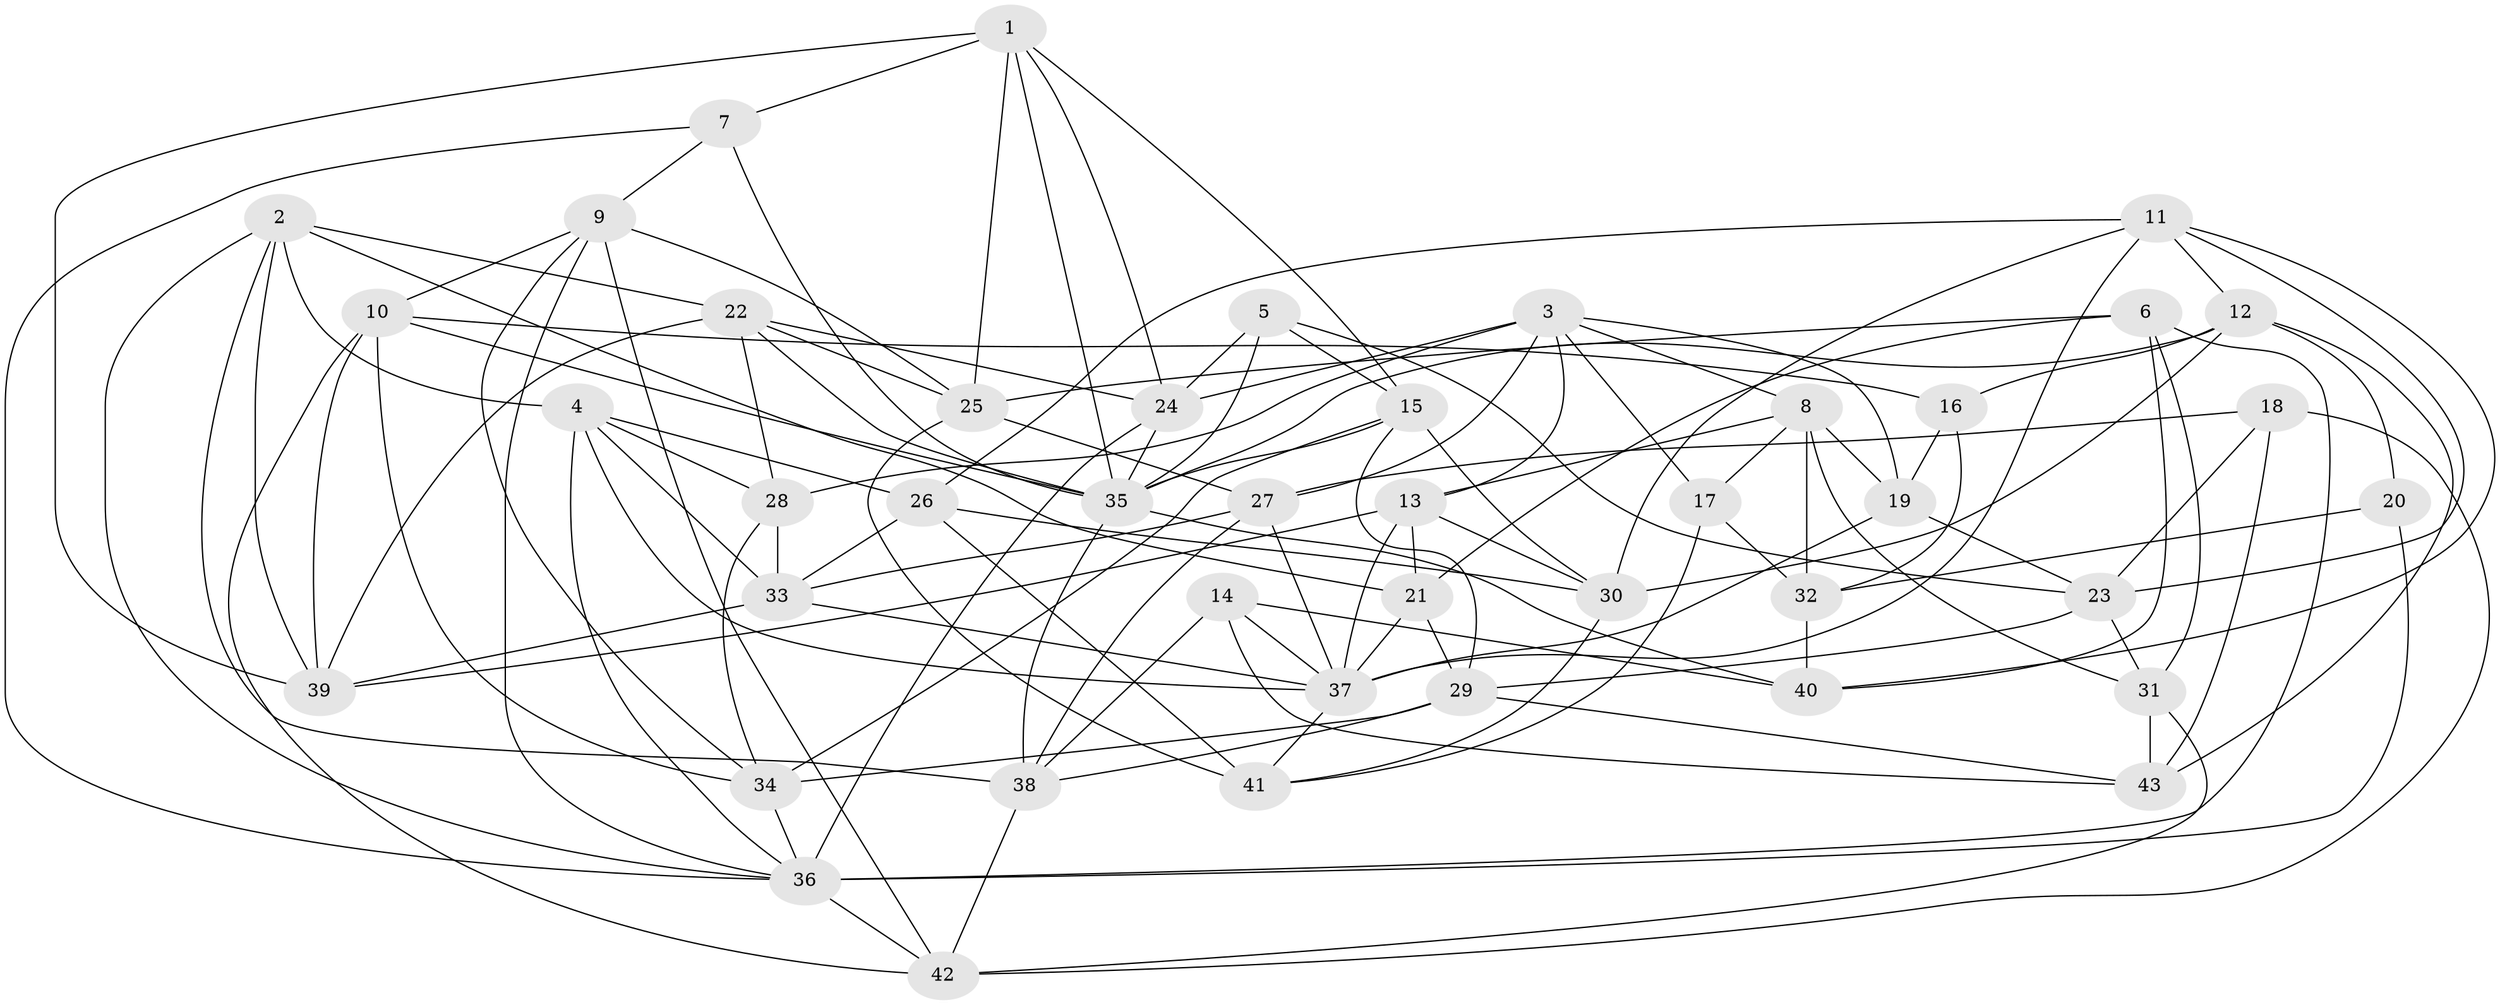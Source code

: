 // original degree distribution, {4: 1.0}
// Generated by graph-tools (version 1.1) at 2025/27/03/09/25 03:27:00]
// undirected, 43 vertices, 122 edges
graph export_dot {
graph [start="1"]
  node [color=gray90,style=filled];
  1;
  2;
  3;
  4;
  5;
  6;
  7;
  8;
  9;
  10;
  11;
  12;
  13;
  14;
  15;
  16;
  17;
  18;
  19;
  20;
  21;
  22;
  23;
  24;
  25;
  26;
  27;
  28;
  29;
  30;
  31;
  32;
  33;
  34;
  35;
  36;
  37;
  38;
  39;
  40;
  41;
  42;
  43;
  1 -- 7 [weight=1.0];
  1 -- 15 [weight=1.0];
  1 -- 24 [weight=1.0];
  1 -- 25 [weight=1.0];
  1 -- 35 [weight=1.0];
  1 -- 39 [weight=1.0];
  2 -- 4 [weight=1.0];
  2 -- 21 [weight=1.0];
  2 -- 22 [weight=1.0];
  2 -- 36 [weight=1.0];
  2 -- 38 [weight=1.0];
  2 -- 39 [weight=1.0];
  3 -- 8 [weight=1.0];
  3 -- 13 [weight=1.0];
  3 -- 17 [weight=1.0];
  3 -- 19 [weight=1.0];
  3 -- 24 [weight=1.0];
  3 -- 27 [weight=1.0];
  3 -- 28 [weight=2.0];
  4 -- 26 [weight=1.0];
  4 -- 28 [weight=1.0];
  4 -- 33 [weight=1.0];
  4 -- 36 [weight=1.0];
  4 -- 37 [weight=1.0];
  5 -- 15 [weight=1.0];
  5 -- 23 [weight=1.0];
  5 -- 24 [weight=1.0];
  5 -- 35 [weight=1.0];
  6 -- 21 [weight=2.0];
  6 -- 25 [weight=1.0];
  6 -- 31 [weight=1.0];
  6 -- 36 [weight=1.0];
  6 -- 40 [weight=1.0];
  7 -- 9 [weight=1.0];
  7 -- 35 [weight=1.0];
  7 -- 36 [weight=1.0];
  8 -- 13 [weight=1.0];
  8 -- 17 [weight=1.0];
  8 -- 19 [weight=1.0];
  8 -- 31 [weight=1.0];
  8 -- 32 [weight=1.0];
  9 -- 10 [weight=1.0];
  9 -- 25 [weight=1.0];
  9 -- 34 [weight=1.0];
  9 -- 36 [weight=1.0];
  9 -- 42 [weight=1.0];
  10 -- 16 [weight=1.0];
  10 -- 34 [weight=1.0];
  10 -- 35 [weight=1.0];
  10 -- 39 [weight=1.0];
  10 -- 42 [weight=1.0];
  11 -- 12 [weight=1.0];
  11 -- 23 [weight=1.0];
  11 -- 26 [weight=1.0];
  11 -- 30 [weight=1.0];
  11 -- 37 [weight=1.0];
  11 -- 40 [weight=1.0];
  12 -- 16 [weight=1.0];
  12 -- 20 [weight=1.0];
  12 -- 30 [weight=1.0];
  12 -- 35 [weight=1.0];
  12 -- 43 [weight=1.0];
  13 -- 21 [weight=1.0];
  13 -- 30 [weight=1.0];
  13 -- 37 [weight=1.0];
  13 -- 39 [weight=1.0];
  14 -- 37 [weight=1.0];
  14 -- 38 [weight=1.0];
  14 -- 40 [weight=1.0];
  14 -- 43 [weight=1.0];
  15 -- 29 [weight=1.0];
  15 -- 30 [weight=1.0];
  15 -- 34 [weight=1.0];
  15 -- 35 [weight=1.0];
  16 -- 19 [weight=1.0];
  16 -- 32 [weight=1.0];
  17 -- 32 [weight=1.0];
  17 -- 41 [weight=1.0];
  18 -- 23 [weight=1.0];
  18 -- 27 [weight=1.0];
  18 -- 42 [weight=1.0];
  18 -- 43 [weight=1.0];
  19 -- 23 [weight=1.0];
  19 -- 37 [weight=2.0];
  20 -- 32 [weight=1.0];
  20 -- 36 [weight=2.0];
  21 -- 29 [weight=1.0];
  21 -- 37 [weight=1.0];
  22 -- 24 [weight=1.0];
  22 -- 25 [weight=1.0];
  22 -- 28 [weight=1.0];
  22 -- 35 [weight=1.0];
  22 -- 39 [weight=1.0];
  23 -- 29 [weight=1.0];
  23 -- 31 [weight=1.0];
  24 -- 35 [weight=1.0];
  24 -- 36 [weight=1.0];
  25 -- 27 [weight=1.0];
  25 -- 41 [weight=1.0];
  26 -- 30 [weight=1.0];
  26 -- 33 [weight=1.0];
  26 -- 41 [weight=2.0];
  27 -- 33 [weight=1.0];
  27 -- 37 [weight=1.0];
  27 -- 38 [weight=1.0];
  28 -- 33 [weight=1.0];
  28 -- 34 [weight=1.0];
  29 -- 34 [weight=1.0];
  29 -- 38 [weight=1.0];
  29 -- 43 [weight=1.0];
  30 -- 41 [weight=1.0];
  31 -- 42 [weight=1.0];
  31 -- 43 [weight=2.0];
  32 -- 40 [weight=2.0];
  33 -- 37 [weight=1.0];
  33 -- 39 [weight=1.0];
  34 -- 36 [weight=1.0];
  35 -- 38 [weight=1.0];
  35 -- 40 [weight=1.0];
  36 -- 42 [weight=1.0];
  37 -- 41 [weight=1.0];
  38 -- 42 [weight=1.0];
}
